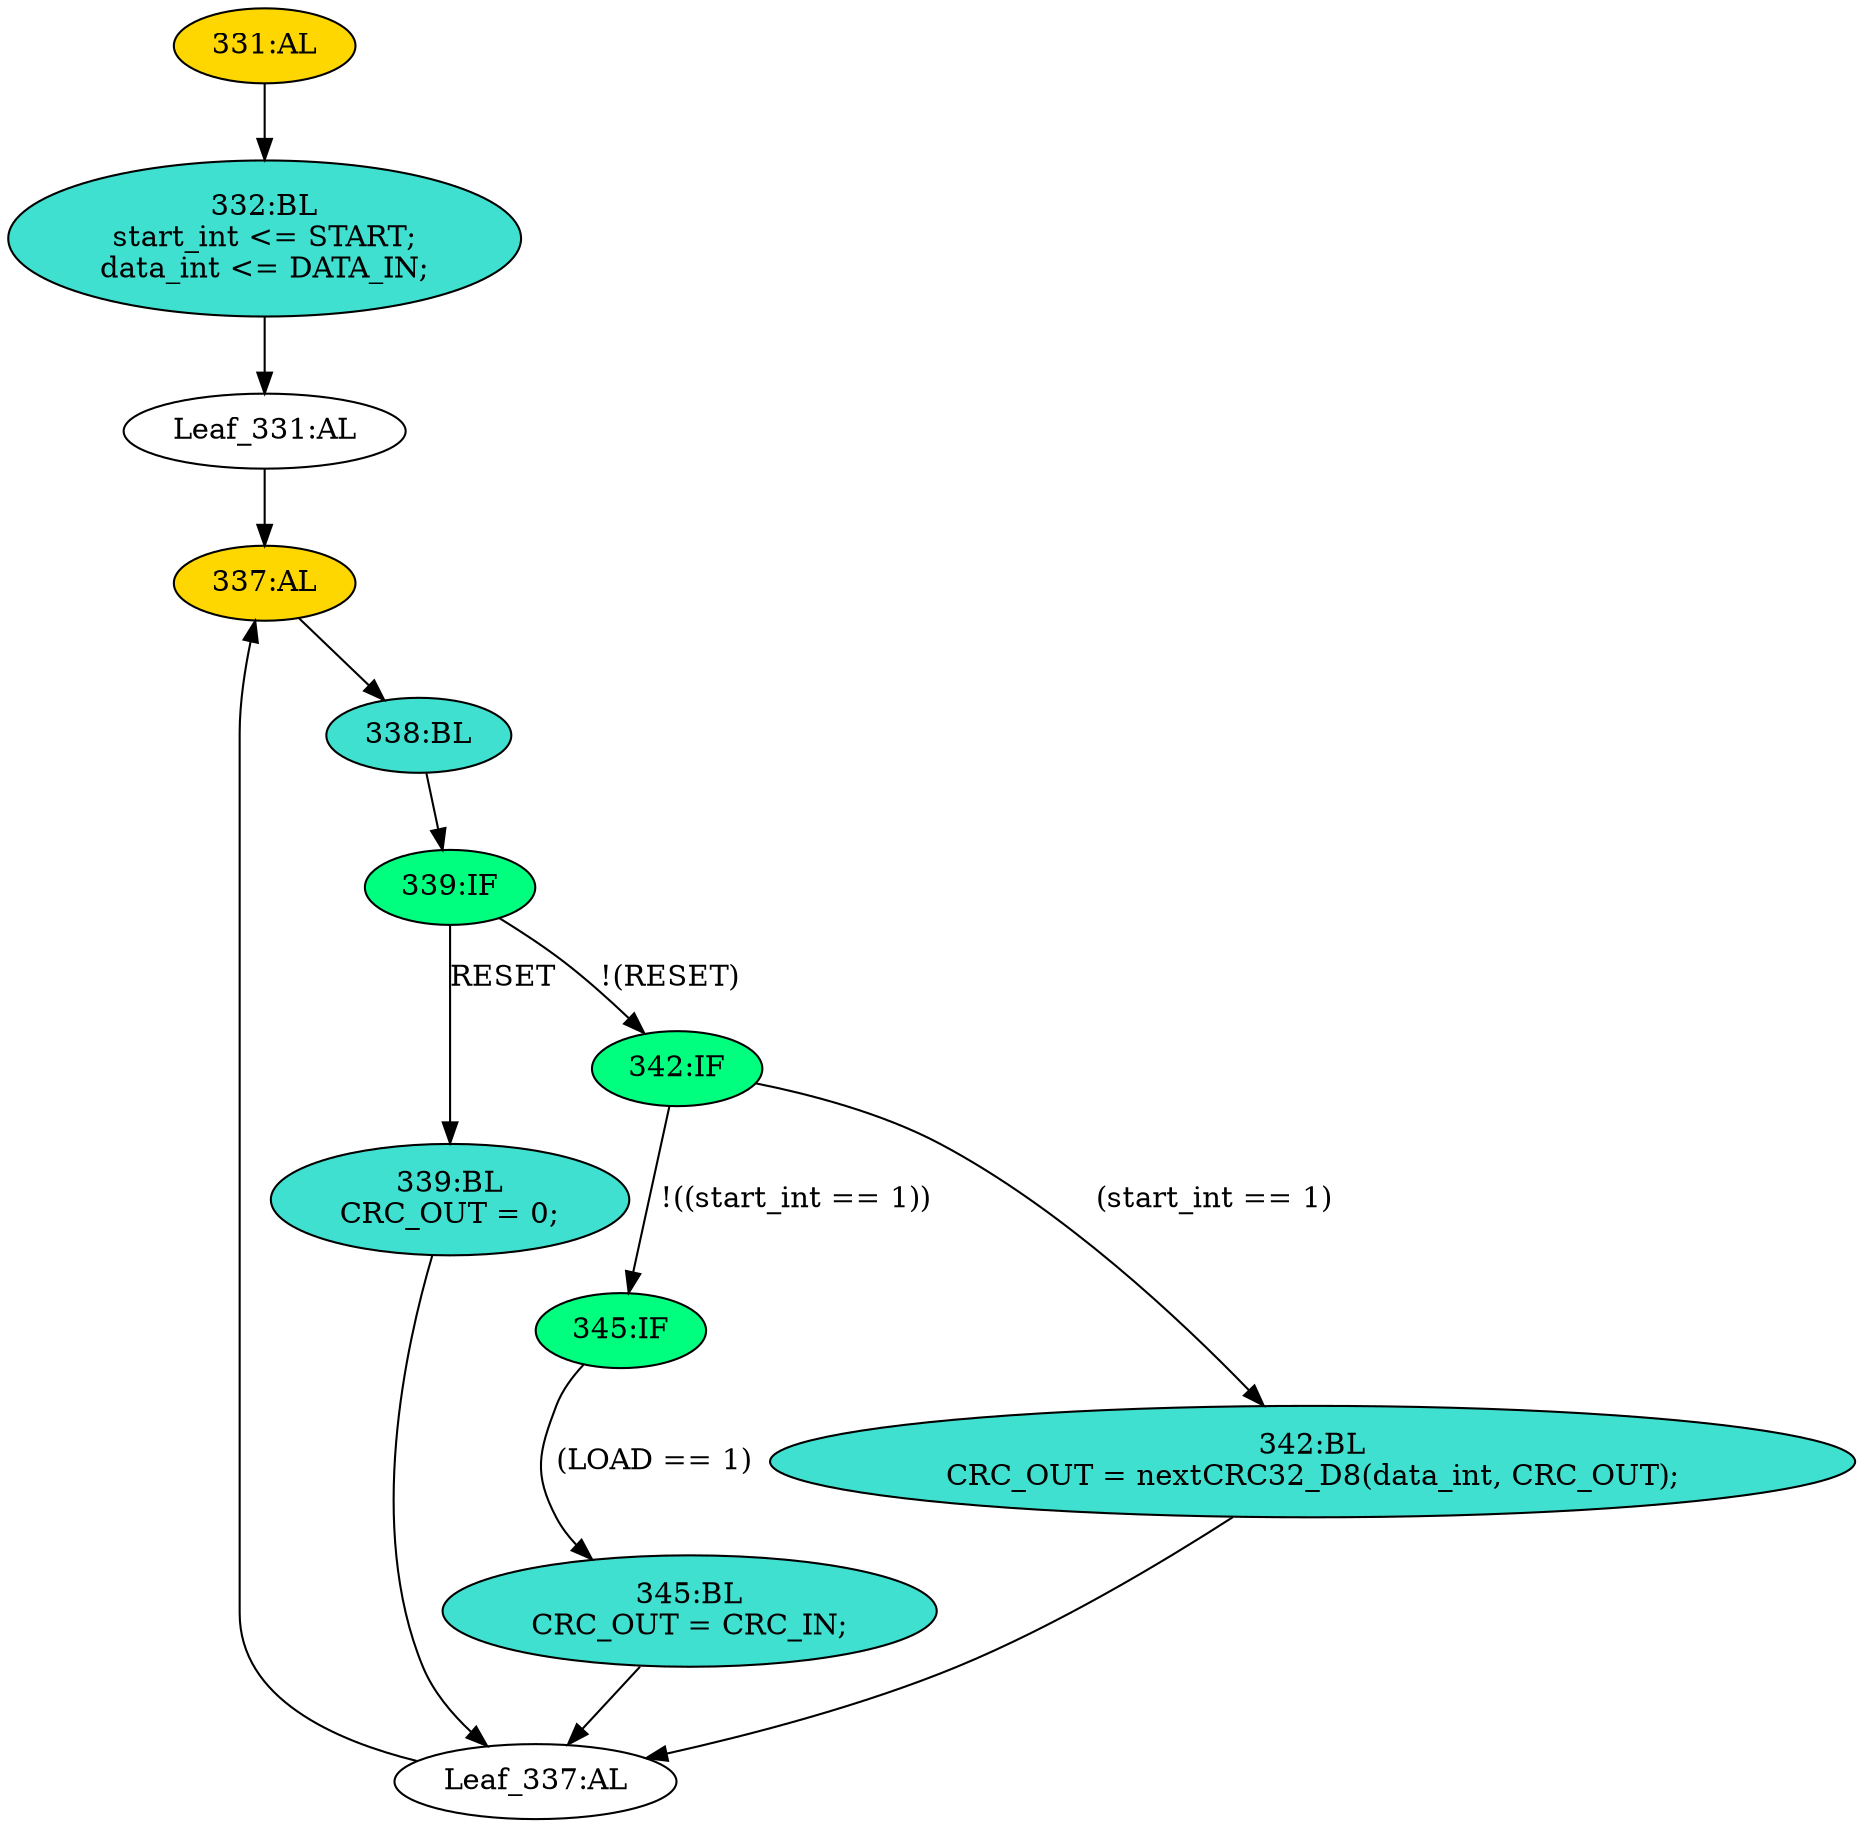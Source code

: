 strict digraph "compose( ,  )" {
	node [label="\N"];
	"332:BL"	 [ast="<pyverilog.vparser.ast.Block object at 0x7f2e1358df90>",
		fillcolor=turquoise,
		label="332:BL
start_int <= START;
data_int <= DATA_IN;",
		statements="[<pyverilog.vparser.ast.NonblockingSubstitution object at 0x7f2e13592050>, <pyverilog.vparser.ast.NonblockingSubstitution object \
at 0x7f2e13592190>]",
		style=filled,
		typ=Block];
	"Leaf_331:AL"	 [def_var="['data_int', 'start_int']",
		label="Leaf_331:AL"];
	"332:BL" -> "Leaf_331:AL"	 [cond="[]",
		lineno=None];
	"338:BL"	 [ast="<pyverilog.vparser.ast.Block object at 0x7f2e135923d0>",
		fillcolor=turquoise,
		label="338:BL",
		statements="[]",
		style=filled,
		typ=Block];
	"339:IF"	 [ast="<pyverilog.vparser.ast.IfStatement object at 0x7f2e13592650>",
		fillcolor=springgreen,
		label="339:IF",
		statements="[]",
		style=filled,
		typ=IfStatement];
	"338:BL" -> "339:IF"	 [cond="[]",
		lineno=None];
	"331:AL"	 [ast="<pyverilog.vparser.ast.Always object at 0x7f2e1358df50>",
		clk_sens=False,
		fillcolor=gold,
		label="331:AL",
		sens="['CLK']",
		statements="[]",
		style=filled,
		typ=Always,
		use_var="['START', 'DATA_IN']"];
	"331:AL" -> "332:BL"	 [cond="[]",
		lineno=None];
	"Leaf_337:AL"	 [def_var="['CRC_OUT']",
		label="Leaf_337:AL"];
	"337:AL"	 [ast="<pyverilog.vparser.ast.Always object at 0x7f2e13592410>",
		clk_sens=False,
		fillcolor=gold,
		label="337:AL",
		sens="['CLK', 'RESET']",
		statements="[]",
		style=filled,
		typ=Always,
		use_var="['RESET', 'LOAD', 'data_int', 'CRC_OUT', 'start_int', 'nextCRC32_D8', 'CRC_IN']"];
	"Leaf_337:AL" -> "337:AL";
	"345:IF"	 [ast="<pyverilog.vparser.ast.IfStatement object at 0x7f2e13592c10>",
		fillcolor=springgreen,
		label="345:IF",
		statements="[]",
		style=filled,
		typ=IfStatement];
	"345:BL"	 [ast="<pyverilog.vparser.ast.Block object at 0x7f2e13592d50>",
		fillcolor=turquoise,
		label="345:BL
CRC_OUT = CRC_IN;",
		statements="[<pyverilog.vparser.ast.BlockingSubstitution object at 0x7f2e13592d90>]",
		style=filled,
		typ=Block];
	"345:IF" -> "345:BL"	 [cond="['LOAD']",
		label="(LOAD == 1)",
		lineno=345];
	"337:AL" -> "338:BL"	 [cond="[]",
		lineno=None];
	"339:BL"	 [ast="<pyverilog.vparser.ast.Block object at 0x7f2e13592390>",
		fillcolor=turquoise,
		label="339:BL
CRC_OUT = 0;",
		statements="[<pyverilog.vparser.ast.BlockingSubstitution object at 0x7f2e135925d0>]",
		style=filled,
		typ=Block];
	"339:BL" -> "Leaf_337:AL"	 [cond="[]",
		lineno=None];
	"339:IF" -> "339:BL"	 [cond="['RESET']",
		label=RESET,
		lineno=339];
	"342:IF"	 [ast="<pyverilog.vparser.ast.IfStatement object at 0x7f2e13592ad0>",
		fillcolor=springgreen,
		label="342:IF",
		statements="[]",
		style=filled,
		typ=IfStatement];
	"339:IF" -> "342:IF"	 [cond="['RESET']",
		label="!(RESET)",
		lineno=339];
	"342:BL"	 [ast="<pyverilog.vparser.ast.Block object at 0x7f2e135927d0>",
		fillcolor=turquoise,
		label="342:BL
CRC_OUT = nextCRC32_D8(data_int, CRC_OUT);",
		statements="[<pyverilog.vparser.ast.BlockingSubstitution object at 0x7f2e13592a50>]",
		style=filled,
		typ=Block];
	"342:BL" -> "Leaf_337:AL"	 [cond="[]",
		lineno=None];
	"Leaf_331:AL" -> "337:AL";
	"342:IF" -> "345:IF"	 [cond="['start_int']",
		label="!((start_int == 1))",
		lineno=342];
	"342:IF" -> "342:BL"	 [cond="['start_int']",
		label="(start_int == 1)",
		lineno=342];
	"345:BL" -> "Leaf_337:AL"	 [cond="[]",
		lineno=None];
}
